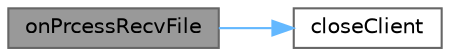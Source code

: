 digraph "onPrcessRecvFile"
{
 // LATEX_PDF_SIZE
  bgcolor="transparent";
  edge [fontname=Helvetica,fontsize=10,labelfontname=Helvetica,labelfontsize=10];
  node [fontname=Helvetica,fontsize=10,shape=box,height=0.2,width=0.4];
  rankdir="LR";
  Node1 [id="Node000001",label="onPrcessRecvFile",height=0.2,width=0.4,color="gray40", fillcolor="grey60", style="filled", fontcolor="black",tooltip="处理文件接收"];
  Node1 -> Node2 [id="edge1_Node000001_Node000002",color="steelblue1",style="solid",tooltip=" "];
  Node2 [id="Node000002",label="closeClient",height=0.2,width=0.4,color="grey40", fillcolor="white", style="filled",URL="$class_c_web_socket_server.html#a7768b97aa92145593b535e29aa443ed9",tooltip="关闭指定的客户端"];
}
